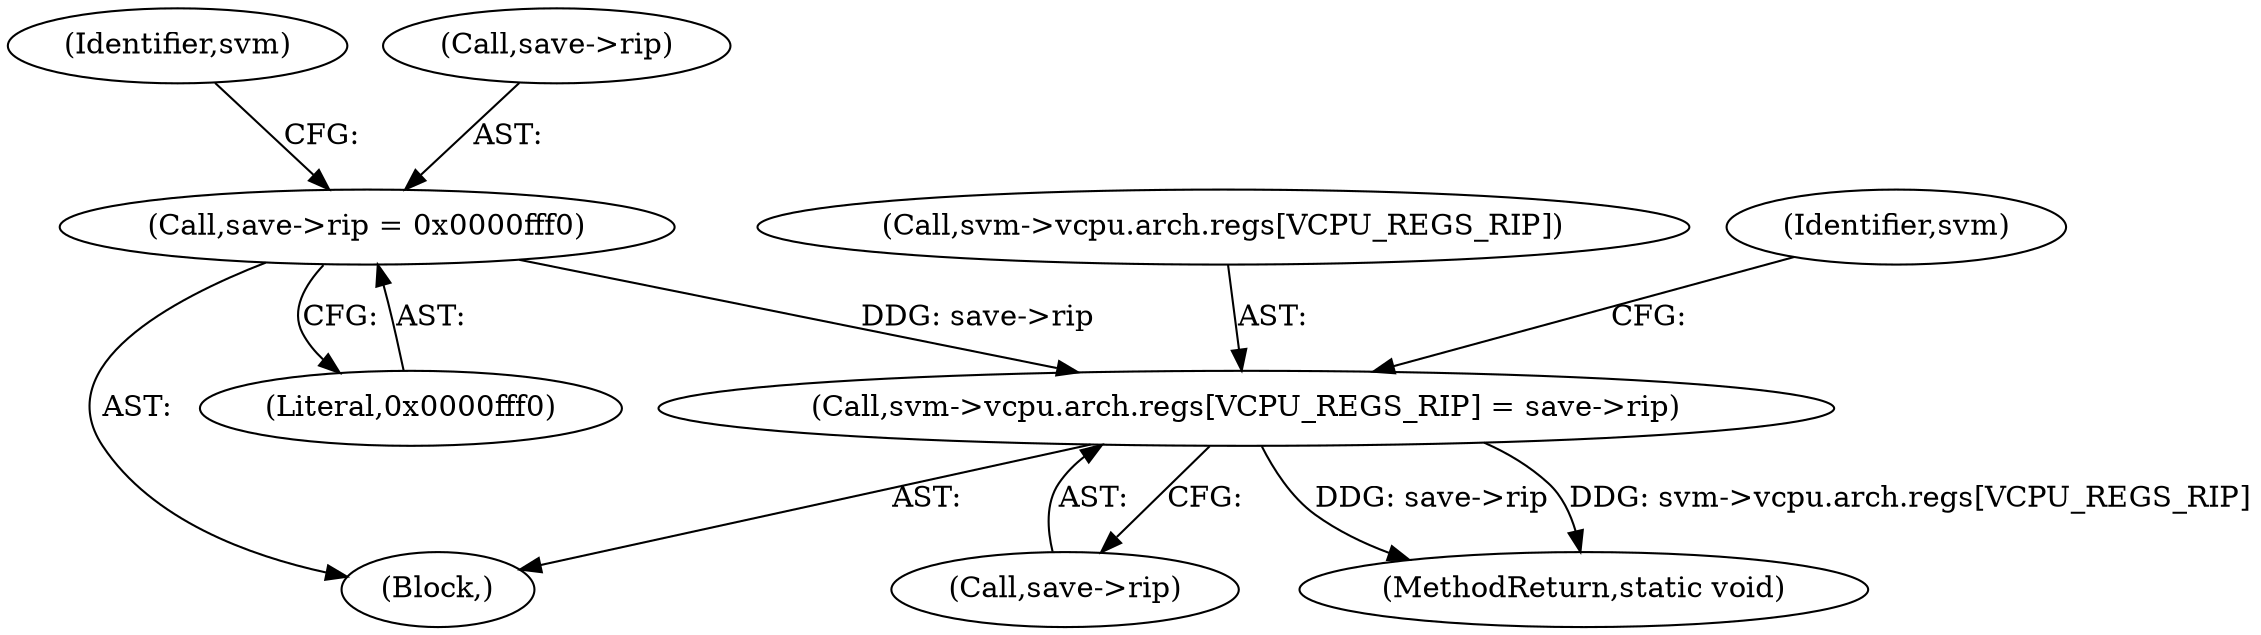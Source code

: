 digraph "0_linux_cbdb967af3d54993f5814f1cee0ed311a055377d_1@array" {
"1000379" [label="(Call,svm->vcpu.arch.regs[VCPU_REGS_RIP] = save->rip)"];
"1000374" [label="(Call,save->rip = 0x0000fff0)"];
"1000389" [label="(Call,save->rip)"];
"1000380" [label="(Call,svm->vcpu.arch.regs[VCPU_REGS_RIP])"];
"1000374" [label="(Call,save->rip = 0x0000fff0)"];
"1000378" [label="(Literal,0x0000fff0)"];
"1000379" [label="(Call,svm->vcpu.arch.regs[VCPU_REGS_RIP] = save->rip)"];
"1000384" [label="(Identifier,svm)"];
"1000106" [label="(Block,)"];
"1000395" [label="(Identifier,svm)"];
"1000492" [label="(MethodReturn,static void)"];
"1000375" [label="(Call,save->rip)"];
"1000379" -> "1000106"  [label="AST: "];
"1000379" -> "1000389"  [label="CFG: "];
"1000380" -> "1000379"  [label="AST: "];
"1000389" -> "1000379"  [label="AST: "];
"1000395" -> "1000379"  [label="CFG: "];
"1000379" -> "1000492"  [label="DDG: save->rip"];
"1000379" -> "1000492"  [label="DDG: svm->vcpu.arch.regs[VCPU_REGS_RIP]"];
"1000374" -> "1000379"  [label="DDG: save->rip"];
"1000374" -> "1000106"  [label="AST: "];
"1000374" -> "1000378"  [label="CFG: "];
"1000375" -> "1000374"  [label="AST: "];
"1000378" -> "1000374"  [label="AST: "];
"1000384" -> "1000374"  [label="CFG: "];
}
